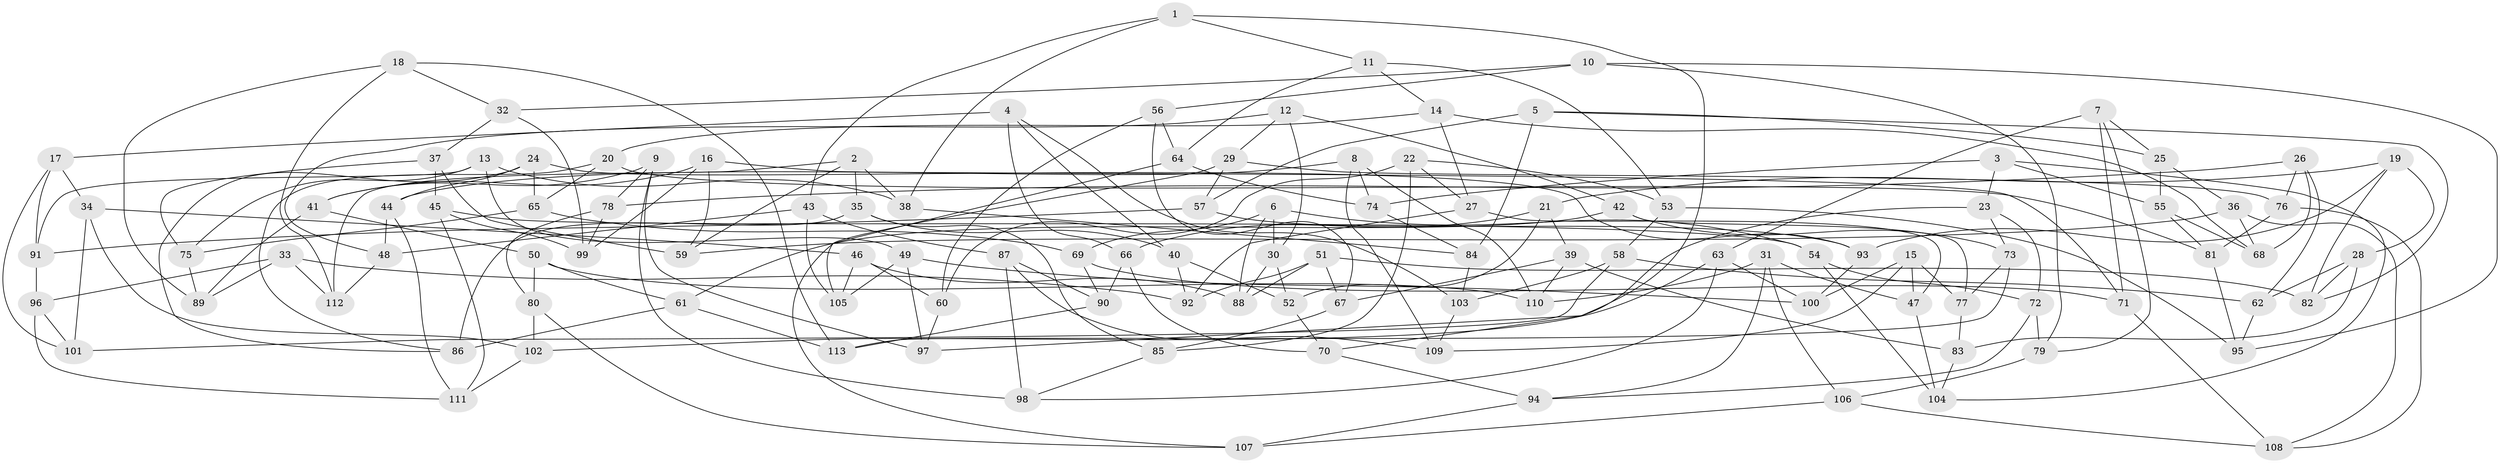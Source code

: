 // Generated by graph-tools (version 1.1) at 2025/26/03/09/25 03:26:58]
// undirected, 113 vertices, 226 edges
graph export_dot {
graph [start="1"]
  node [color=gray90,style=filled];
  1;
  2;
  3;
  4;
  5;
  6;
  7;
  8;
  9;
  10;
  11;
  12;
  13;
  14;
  15;
  16;
  17;
  18;
  19;
  20;
  21;
  22;
  23;
  24;
  25;
  26;
  27;
  28;
  29;
  30;
  31;
  32;
  33;
  34;
  35;
  36;
  37;
  38;
  39;
  40;
  41;
  42;
  43;
  44;
  45;
  46;
  47;
  48;
  49;
  50;
  51;
  52;
  53;
  54;
  55;
  56;
  57;
  58;
  59;
  60;
  61;
  62;
  63;
  64;
  65;
  66;
  67;
  68;
  69;
  70;
  71;
  72;
  73;
  74;
  75;
  76;
  77;
  78;
  79;
  80;
  81;
  82;
  83;
  84;
  85;
  86;
  87;
  88;
  89;
  90;
  91;
  92;
  93;
  94;
  95;
  96;
  97;
  98;
  99;
  100;
  101;
  102;
  103;
  104;
  105;
  106;
  107;
  108;
  109;
  110;
  111;
  112;
  113;
  1 -- 70;
  1 -- 11;
  1 -- 43;
  1 -- 38;
  2 -- 59;
  2 -- 112;
  2 -- 35;
  2 -- 38;
  3 -- 23;
  3 -- 55;
  3 -- 74;
  3 -- 104;
  4 -- 103;
  4 -- 17;
  4 -- 40;
  4 -- 66;
  5 -- 25;
  5 -- 82;
  5 -- 84;
  5 -- 57;
  6 -- 54;
  6 -- 88;
  6 -- 69;
  6 -- 30;
  7 -- 71;
  7 -- 63;
  7 -- 79;
  7 -- 25;
  8 -- 110;
  8 -- 109;
  8 -- 74;
  8 -- 44;
  9 -- 97;
  9 -- 41;
  9 -- 78;
  9 -- 98;
  10 -- 56;
  10 -- 79;
  10 -- 95;
  10 -- 32;
  11 -- 64;
  11 -- 53;
  11 -- 14;
  12 -- 29;
  12 -- 42;
  12 -- 30;
  12 -- 48;
  13 -- 91;
  13 -- 75;
  13 -- 38;
  13 -- 49;
  14 -- 20;
  14 -- 27;
  14 -- 68;
  15 -- 109;
  15 -- 47;
  15 -- 77;
  15 -- 100;
  16 -- 99;
  16 -- 59;
  16 -- 71;
  16 -- 41;
  17 -- 101;
  17 -- 91;
  17 -- 34;
  18 -- 112;
  18 -- 89;
  18 -- 113;
  18 -- 32;
  19 -- 93;
  19 -- 28;
  19 -- 21;
  19 -- 82;
  20 -- 81;
  20 -- 86;
  20 -- 65;
  21 -- 39;
  21 -- 66;
  21 -- 52;
  22 -- 85;
  22 -- 60;
  22 -- 53;
  22 -- 27;
  23 -- 97;
  23 -- 73;
  23 -- 72;
  24 -- 44;
  24 -- 86;
  24 -- 93;
  24 -- 65;
  25 -- 36;
  25 -- 55;
  26 -- 78;
  26 -- 62;
  26 -- 76;
  26 -- 68;
  27 -- 47;
  27 -- 92;
  28 -- 82;
  28 -- 83;
  28 -- 62;
  29 -- 57;
  29 -- 107;
  29 -- 76;
  30 -- 88;
  30 -- 52;
  31 -- 94;
  31 -- 47;
  31 -- 110;
  31 -- 106;
  32 -- 99;
  32 -- 37;
  33 -- 96;
  33 -- 89;
  33 -- 92;
  33 -- 112;
  34 -- 102;
  34 -- 46;
  34 -- 101;
  35 -- 86;
  35 -- 40;
  35 -- 85;
  36 -- 108;
  36 -- 59;
  36 -- 68;
  37 -- 59;
  37 -- 75;
  37 -- 45;
  38 -- 84;
  39 -- 67;
  39 -- 83;
  39 -- 110;
  40 -- 92;
  40 -- 52;
  41 -- 89;
  41 -- 50;
  42 -- 77;
  42 -- 61;
  42 -- 73;
  43 -- 87;
  43 -- 105;
  43 -- 48;
  44 -- 111;
  44 -- 48;
  45 -- 99;
  45 -- 54;
  45 -- 111;
  46 -- 88;
  46 -- 105;
  46 -- 60;
  47 -- 104;
  48 -- 112;
  49 -- 105;
  49 -- 97;
  49 -- 100;
  50 -- 80;
  50 -- 61;
  50 -- 110;
  51 -- 88;
  51 -- 82;
  51 -- 92;
  51 -- 67;
  52 -- 70;
  53 -- 95;
  53 -- 58;
  54 -- 72;
  54 -- 104;
  55 -- 68;
  55 -- 81;
  56 -- 67;
  56 -- 64;
  56 -- 60;
  57 -- 93;
  57 -- 91;
  58 -- 101;
  58 -- 62;
  58 -- 103;
  60 -- 97;
  61 -- 86;
  61 -- 113;
  62 -- 95;
  63 -- 102;
  63 -- 100;
  63 -- 98;
  64 -- 74;
  64 -- 105;
  65 -- 75;
  65 -- 69;
  66 -- 90;
  66 -- 70;
  67 -- 85;
  69 -- 90;
  69 -- 71;
  70 -- 94;
  71 -- 108;
  72 -- 94;
  72 -- 79;
  73 -- 77;
  73 -- 113;
  74 -- 84;
  75 -- 89;
  76 -- 108;
  76 -- 81;
  77 -- 83;
  78 -- 99;
  78 -- 80;
  79 -- 106;
  80 -- 107;
  80 -- 102;
  81 -- 95;
  83 -- 104;
  84 -- 103;
  85 -- 98;
  87 -- 98;
  87 -- 109;
  87 -- 90;
  90 -- 113;
  91 -- 96;
  93 -- 100;
  94 -- 107;
  96 -- 101;
  96 -- 111;
  102 -- 111;
  103 -- 109;
  106 -- 107;
  106 -- 108;
}

